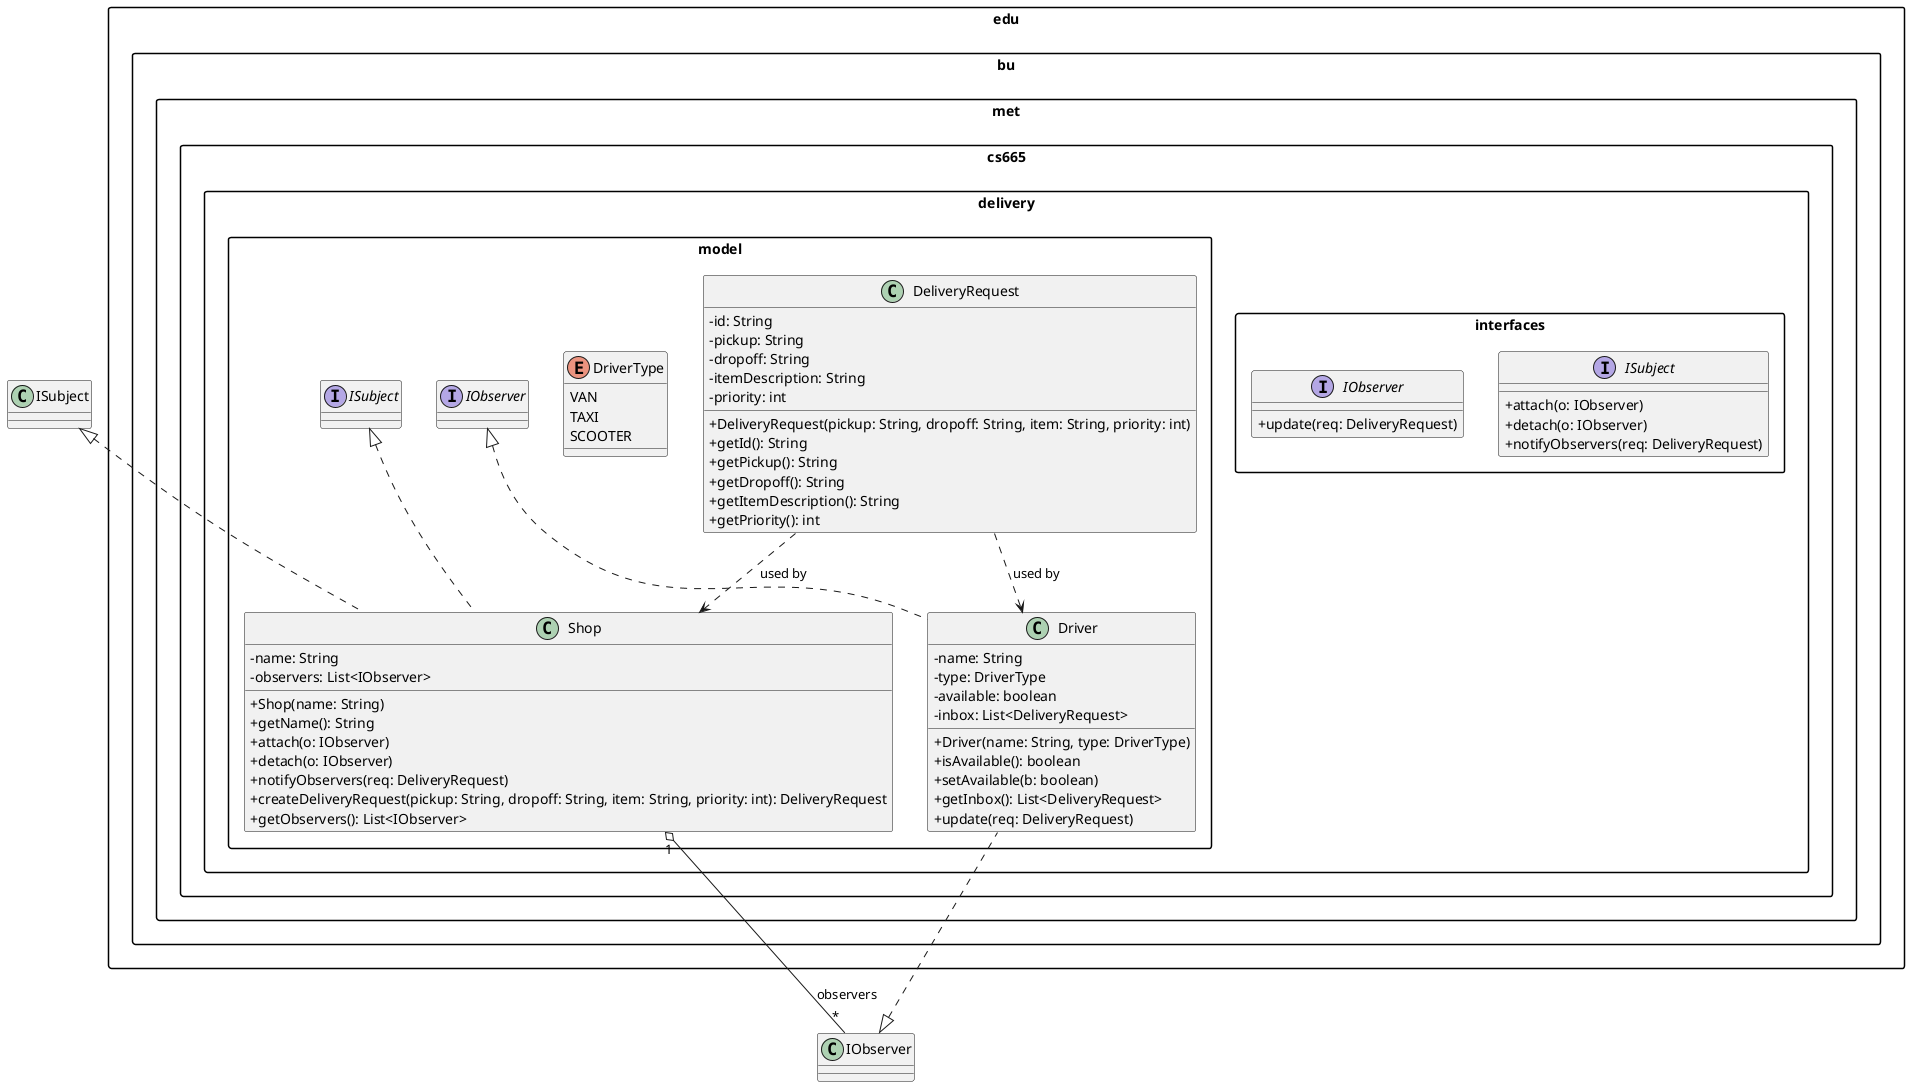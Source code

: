 @startuml
skinparam classAttributeIconSize 0
skinparam packageStyle rectangle

package "edu.bu.met.cs665.delivery.interfaces" {
  interface ISubject {
    +attach(o: IObserver)
    +detach(o: IObserver)
    +notifyObservers(req: DeliveryRequest)
  }

  interface IObserver {
    +update(req: DeliveryRequest)
  }
}

package "edu.bu.met.cs665.delivery.model" {
  class DeliveryRequest {
    -id: String
    -pickup: String
    -dropoff: String
    -itemDescription: String
    -priority: int
    +DeliveryRequest(pickup: String, dropoff: String, item: String, priority: int)
    +getId(): String
    +getPickup(): String
    +getDropoff(): String
    +getItemDescription(): String
    +getPriority(): int
  }

  enum DriverType {
    VAN
    TAXI
    SCOOTER
  }

  class Driver implements IObserver {
    -name: String
    -type: DriverType
    -available: boolean
    -inbox: List<DeliveryRequest>
    +Driver(name: String, type: DriverType)
    +isAvailable(): boolean
    +setAvailable(b: boolean)
    +getInbox(): List<DeliveryRequest>
    +update(req: DeliveryRequest)
  }

  class Shop implements ISubject {
    -name: String
    -observers: List<IObserver>
    +Shop(name: String)
    +getName(): String
    +attach(o: IObserver)
    +detach(o: IObserver)
    +notifyObservers(req: DeliveryRequest)
    +createDeliveryRequest(pickup: String, dropoff: String, item: String, priority: int): DeliveryRequest
    +getObservers(): List<IObserver>
  }
}

ISubject <|.. Shop
IObserver <|.. Driver
Shop "1" o-- "*" IObserver : observers
DeliveryRequest ..> Shop : used by
DeliveryRequest ..> Driver : used by
@enduml
